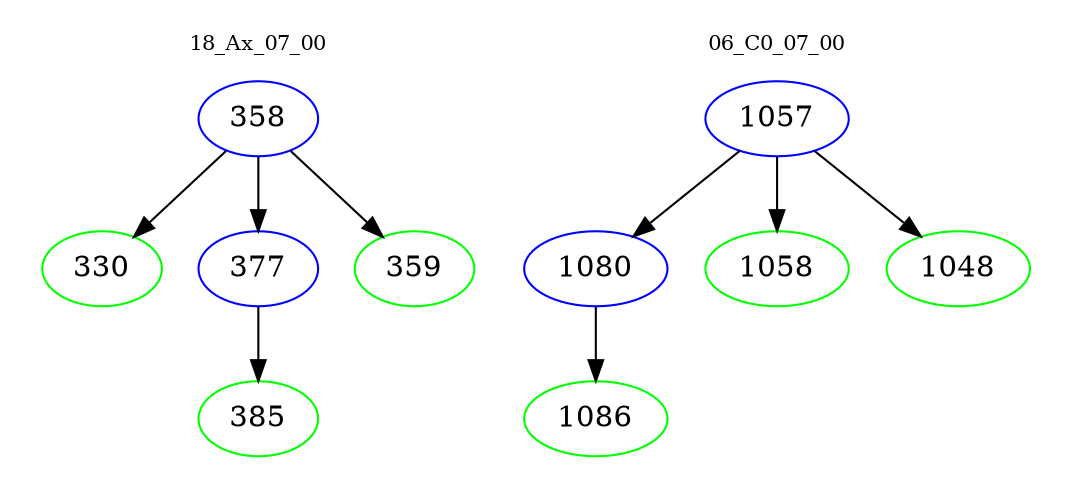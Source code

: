 digraph{
subgraph cluster_0 {
color = white
label = "18_Ax_07_00";
fontsize=10;
T0_358 [label="358", color="blue"]
T0_358 -> T0_330 [color="black"]
T0_330 [label="330", color="green"]
T0_358 -> T0_377 [color="black"]
T0_377 [label="377", color="blue"]
T0_377 -> T0_385 [color="black"]
T0_385 [label="385", color="green"]
T0_358 -> T0_359 [color="black"]
T0_359 [label="359", color="green"]
}
subgraph cluster_1 {
color = white
label = "06_C0_07_00";
fontsize=10;
T1_1057 [label="1057", color="blue"]
T1_1057 -> T1_1080 [color="black"]
T1_1080 [label="1080", color="blue"]
T1_1080 -> T1_1086 [color="black"]
T1_1086 [label="1086", color="green"]
T1_1057 -> T1_1058 [color="black"]
T1_1058 [label="1058", color="green"]
T1_1057 -> T1_1048 [color="black"]
T1_1048 [label="1048", color="green"]
}
}
